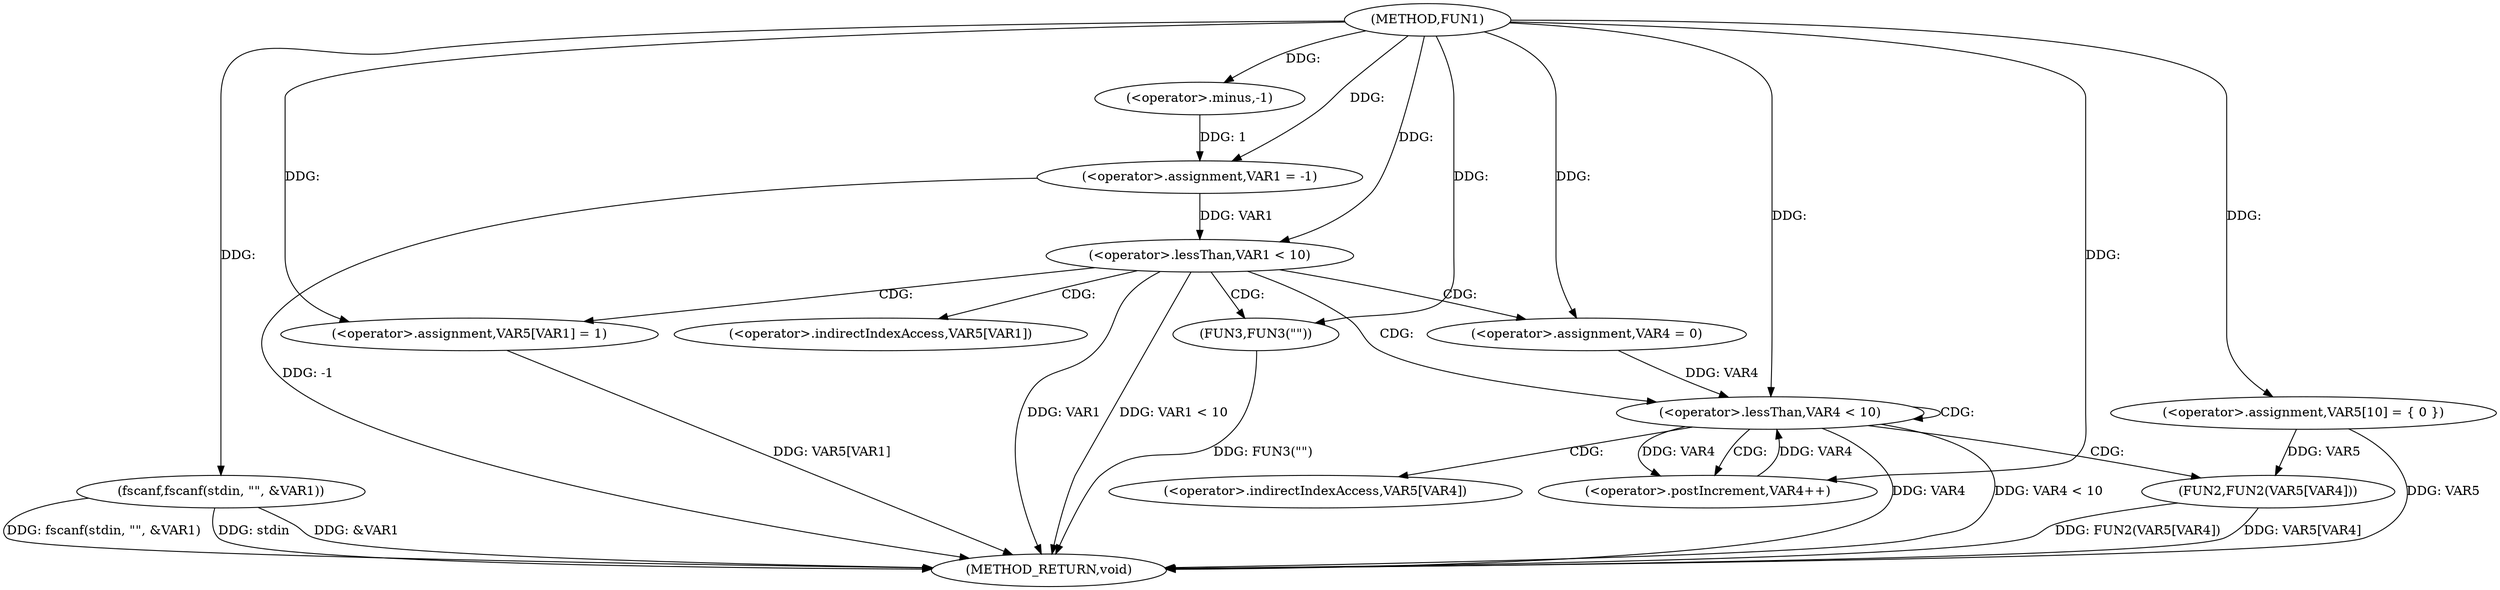 digraph FUN1 {  
"1000100" [label = "(METHOD,FUN1)" ]
"1000149" [label = "(METHOD_RETURN,void)" ]
"1000103" [label = "(<operator>.assignment,VAR1 = -1)" ]
"1000105" [label = "(<operator>.minus,-1)" ]
"1000109" [label = "(fscanf,fscanf(stdin, \"\", &VAR1))" ]
"1000119" [label = "(<operator>.assignment,VAR5[10] = { 0 })" ]
"1000122" [label = "(<operator>.lessThan,VAR1 < 10)" ]
"1000126" [label = "(<operator>.assignment,VAR5[VAR1] = 1)" ]
"1000132" [label = "(<operator>.assignment,VAR4 = 0)" ]
"1000135" [label = "(<operator>.lessThan,VAR4 < 10)" ]
"1000138" [label = "(<operator>.postIncrement,VAR4++)" ]
"1000141" [label = "(FUN2,FUN2(VAR5[VAR4]))" ]
"1000147" [label = "(FUN3,FUN3(\"\"))" ]
"1000127" [label = "(<operator>.indirectIndexAccess,VAR5[VAR1])" ]
"1000142" [label = "(<operator>.indirectIndexAccess,VAR5[VAR4])" ]
  "1000141" -> "1000149"  [ label = "DDG: VAR5[VAR4]"] 
  "1000103" -> "1000149"  [ label = "DDG: -1"] 
  "1000126" -> "1000149"  [ label = "DDG: VAR5[VAR1]"] 
  "1000109" -> "1000149"  [ label = "DDG: &VAR1"] 
  "1000147" -> "1000149"  [ label = "DDG: FUN3(\"\")"] 
  "1000109" -> "1000149"  [ label = "DDG: fscanf(stdin, \"\", &VAR1)"] 
  "1000122" -> "1000149"  [ label = "DDG: VAR1"] 
  "1000141" -> "1000149"  [ label = "DDG: FUN2(VAR5[VAR4])"] 
  "1000135" -> "1000149"  [ label = "DDG: VAR4 < 10"] 
  "1000109" -> "1000149"  [ label = "DDG: stdin"] 
  "1000119" -> "1000149"  [ label = "DDG: VAR5"] 
  "1000135" -> "1000149"  [ label = "DDG: VAR4"] 
  "1000122" -> "1000149"  [ label = "DDG: VAR1 < 10"] 
  "1000105" -> "1000103"  [ label = "DDG: 1"] 
  "1000100" -> "1000103"  [ label = "DDG: "] 
  "1000100" -> "1000105"  [ label = "DDG: "] 
  "1000100" -> "1000109"  [ label = "DDG: "] 
  "1000100" -> "1000119"  [ label = "DDG: "] 
  "1000103" -> "1000122"  [ label = "DDG: VAR1"] 
  "1000100" -> "1000122"  [ label = "DDG: "] 
  "1000100" -> "1000126"  [ label = "DDG: "] 
  "1000100" -> "1000132"  [ label = "DDG: "] 
  "1000138" -> "1000135"  [ label = "DDG: VAR4"] 
  "1000132" -> "1000135"  [ label = "DDG: VAR4"] 
  "1000100" -> "1000135"  [ label = "DDG: "] 
  "1000135" -> "1000138"  [ label = "DDG: VAR4"] 
  "1000100" -> "1000138"  [ label = "DDG: "] 
  "1000119" -> "1000141"  [ label = "DDG: VAR5"] 
  "1000100" -> "1000147"  [ label = "DDG: "] 
  "1000122" -> "1000132"  [ label = "CDG: "] 
  "1000122" -> "1000147"  [ label = "CDG: "] 
  "1000122" -> "1000135"  [ label = "CDG: "] 
  "1000122" -> "1000127"  [ label = "CDG: "] 
  "1000122" -> "1000126"  [ label = "CDG: "] 
  "1000135" -> "1000142"  [ label = "CDG: "] 
  "1000135" -> "1000141"  [ label = "CDG: "] 
  "1000135" -> "1000135"  [ label = "CDG: "] 
  "1000135" -> "1000138"  [ label = "CDG: "] 
}
